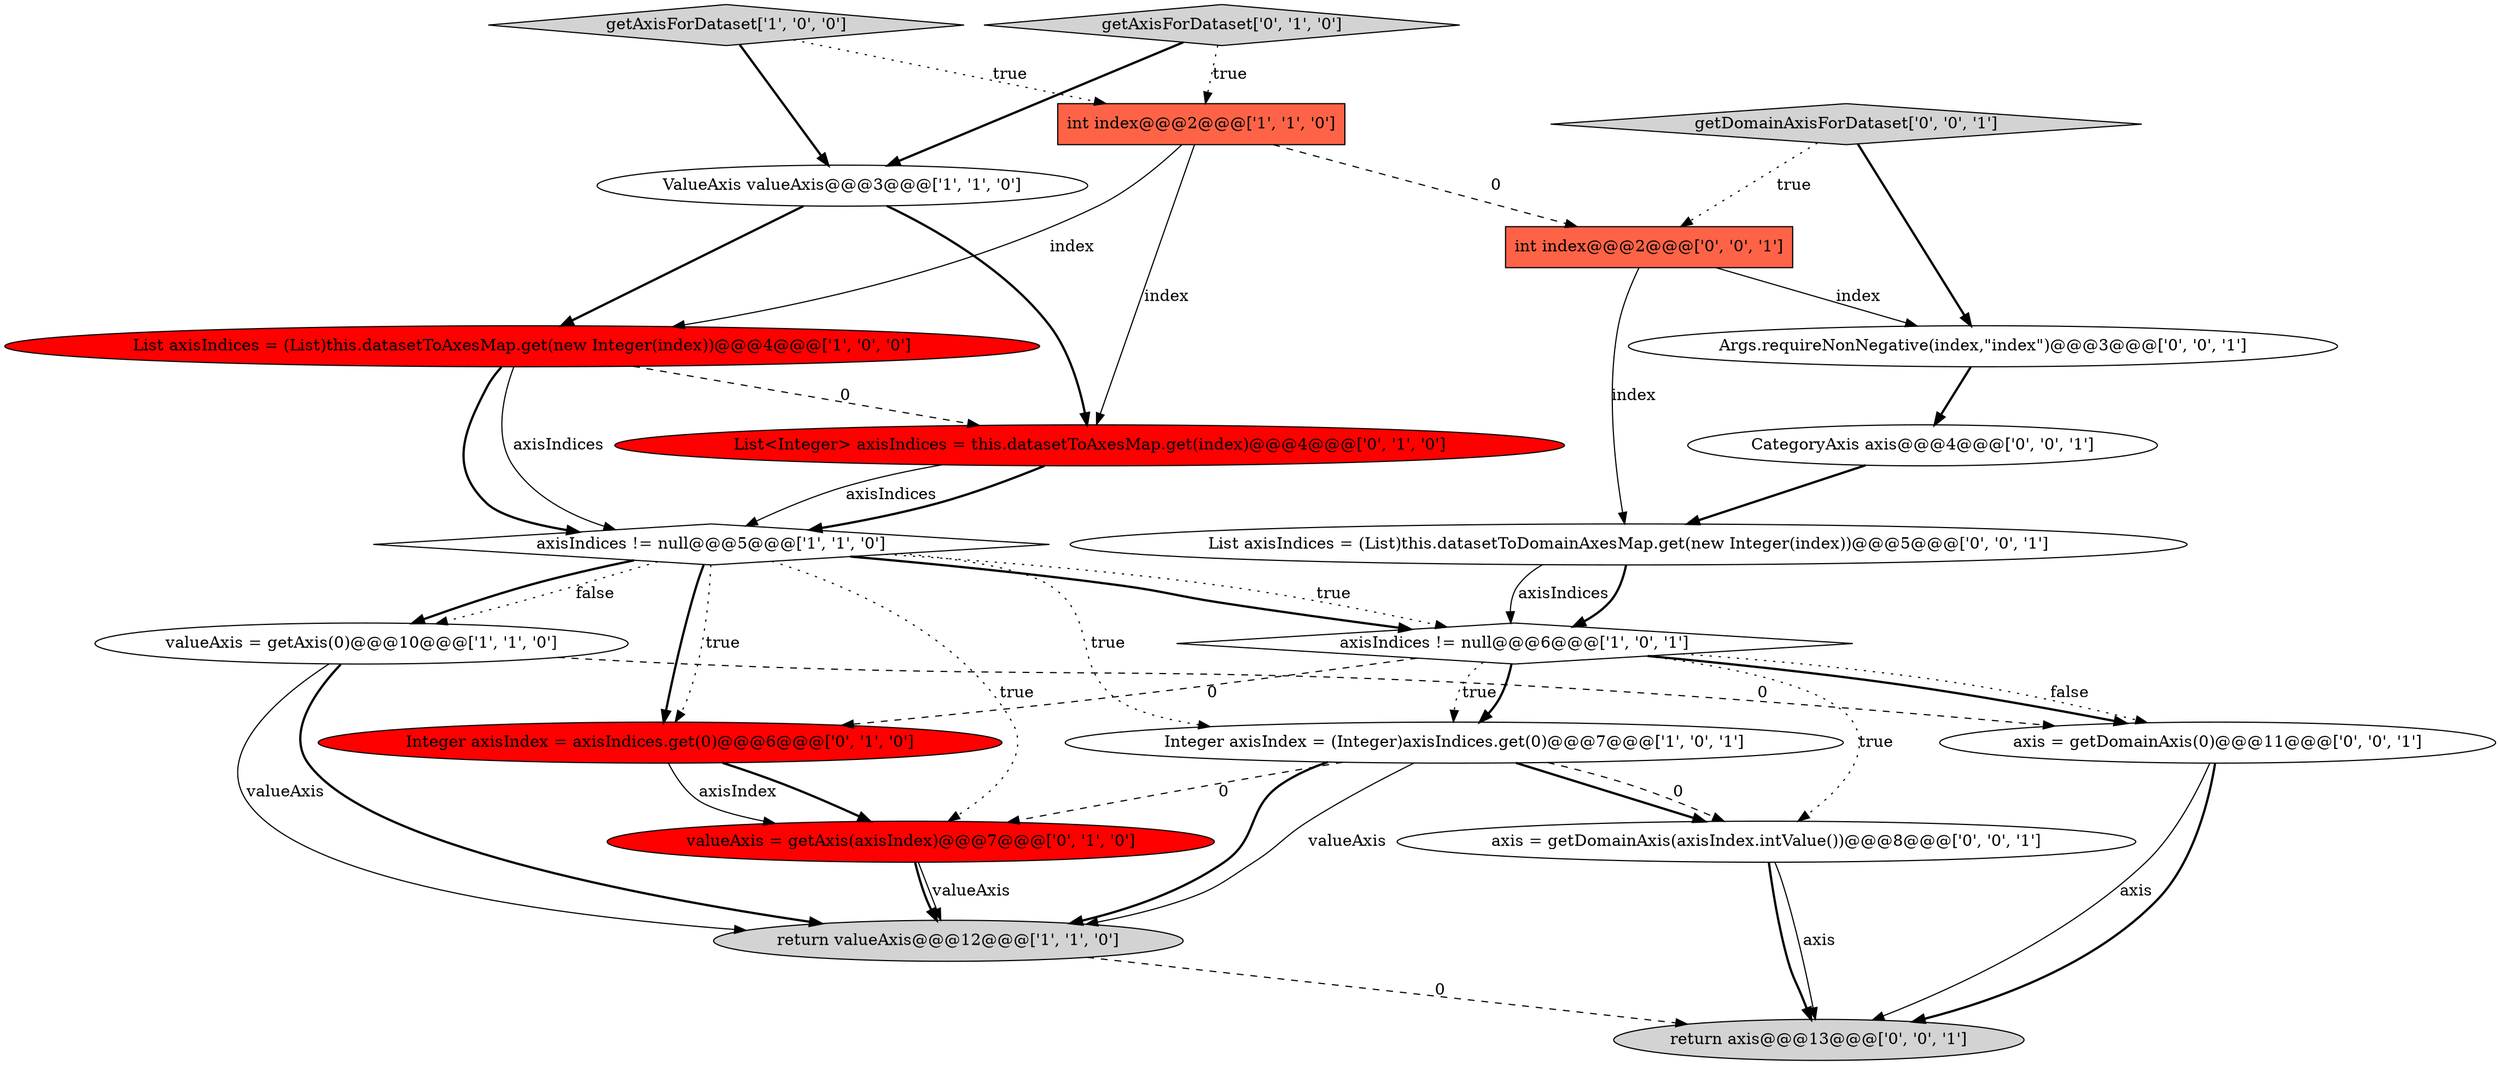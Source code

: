 digraph {
1 [style = filled, label = "int index@@@2@@@['1', '1', '0']", fillcolor = tomato, shape = box image = "AAA0AAABBB1BBB"];
11 [style = filled, label = "List<Integer> axisIndices = this.datasetToAxesMap.get(index)@@@4@@@['0', '1', '0']", fillcolor = red, shape = ellipse image = "AAA1AAABBB2BBB"];
6 [style = filled, label = "return valueAxis@@@12@@@['1', '1', '0']", fillcolor = lightgray, shape = ellipse image = "AAA0AAABBB1BBB"];
0 [style = filled, label = "valueAxis = getAxis(0)@@@10@@@['1', '1', '0']", fillcolor = white, shape = ellipse image = "AAA0AAABBB1BBB"];
18 [style = filled, label = "List axisIndices = (List)this.datasetToDomainAxesMap.get(new Integer(index))@@@5@@@['0', '0', '1']", fillcolor = white, shape = ellipse image = "AAA0AAABBB3BBB"];
7 [style = filled, label = "ValueAxis valueAxis@@@3@@@['1', '1', '0']", fillcolor = white, shape = ellipse image = "AAA0AAABBB1BBB"];
14 [style = filled, label = "axis = getDomainAxis(axisIndex.intValue())@@@8@@@['0', '0', '1']", fillcolor = white, shape = ellipse image = "AAA0AAABBB3BBB"];
4 [style = filled, label = "getAxisForDataset['1', '0', '0']", fillcolor = lightgray, shape = diamond image = "AAA0AAABBB1BBB"];
13 [style = filled, label = "CategoryAxis axis@@@4@@@['0', '0', '1']", fillcolor = white, shape = ellipse image = "AAA0AAABBB3BBB"];
12 [style = filled, label = "valueAxis = getAxis(axisIndex)@@@7@@@['0', '1', '0']", fillcolor = red, shape = ellipse image = "AAA1AAABBB2BBB"];
3 [style = filled, label = "Integer axisIndex = (Integer)axisIndices.get(0)@@@7@@@['1', '0', '1']", fillcolor = white, shape = ellipse image = "AAA0AAABBB1BBB"];
16 [style = filled, label = "Args.requireNonNegative(index,\"index\")@@@3@@@['0', '0', '1']", fillcolor = white, shape = ellipse image = "AAA0AAABBB3BBB"];
19 [style = filled, label = "int index@@@2@@@['0', '0', '1']", fillcolor = tomato, shape = box image = "AAA0AAABBB3BBB"];
9 [style = filled, label = "getAxisForDataset['0', '1', '0']", fillcolor = lightgray, shape = diamond image = "AAA0AAABBB2BBB"];
17 [style = filled, label = "axis = getDomainAxis(0)@@@11@@@['0', '0', '1']", fillcolor = white, shape = ellipse image = "AAA0AAABBB3BBB"];
15 [style = filled, label = "return axis@@@13@@@['0', '0', '1']", fillcolor = lightgray, shape = ellipse image = "AAA0AAABBB3BBB"];
20 [style = filled, label = "getDomainAxisForDataset['0', '0', '1']", fillcolor = lightgray, shape = diamond image = "AAA0AAABBB3BBB"];
2 [style = filled, label = "axisIndices != null@@@6@@@['1', '0', '1']", fillcolor = white, shape = diamond image = "AAA0AAABBB1BBB"];
10 [style = filled, label = "Integer axisIndex = axisIndices.get(0)@@@6@@@['0', '1', '0']", fillcolor = red, shape = ellipse image = "AAA1AAABBB2BBB"];
5 [style = filled, label = "List axisIndices = (List)this.datasetToAxesMap.get(new Integer(index))@@@4@@@['1', '0', '0']", fillcolor = red, shape = ellipse image = "AAA1AAABBB1BBB"];
8 [style = filled, label = "axisIndices != null@@@5@@@['1', '1', '0']", fillcolor = white, shape = diamond image = "AAA0AAABBB1BBB"];
2->17 [style = bold, label=""];
2->3 [style = dotted, label="true"];
5->8 [style = bold, label=""];
8->10 [style = bold, label=""];
16->13 [style = bold, label=""];
7->11 [style = bold, label=""];
4->1 [style = dotted, label="true"];
0->6 [style = bold, label=""];
8->2 [style = dotted, label="true"];
11->8 [style = solid, label="axisIndices"];
2->3 [style = bold, label=""];
17->15 [style = solid, label="axis"];
3->14 [style = bold, label=""];
1->19 [style = dashed, label="0"];
3->6 [style = bold, label=""];
19->16 [style = solid, label="index"];
18->2 [style = solid, label="axisIndices"];
8->10 [style = dotted, label="true"];
18->2 [style = bold, label=""];
9->7 [style = bold, label=""];
12->6 [style = bold, label=""];
0->17 [style = dashed, label="0"];
5->8 [style = solid, label="axisIndices"];
8->3 [style = dotted, label="true"];
4->7 [style = bold, label=""];
19->18 [style = solid, label="index"];
0->6 [style = solid, label="valueAxis"];
12->6 [style = solid, label="valueAxis"];
2->10 [style = dashed, label="0"];
2->17 [style = dotted, label="false"];
8->0 [style = bold, label=""];
1->11 [style = solid, label="index"];
3->6 [style = solid, label="valueAxis"];
7->5 [style = bold, label=""];
20->16 [style = bold, label=""];
8->12 [style = dotted, label="true"];
3->12 [style = dashed, label="0"];
8->2 [style = bold, label=""];
5->11 [style = dashed, label="0"];
6->15 [style = dashed, label="0"];
10->12 [style = bold, label=""];
14->15 [style = solid, label="axis"];
17->15 [style = bold, label=""];
9->1 [style = dotted, label="true"];
11->8 [style = bold, label=""];
2->14 [style = dotted, label="true"];
14->15 [style = bold, label=""];
20->19 [style = dotted, label="true"];
3->14 [style = dashed, label="0"];
1->5 [style = solid, label="index"];
8->0 [style = dotted, label="false"];
10->12 [style = solid, label="axisIndex"];
13->18 [style = bold, label=""];
}
